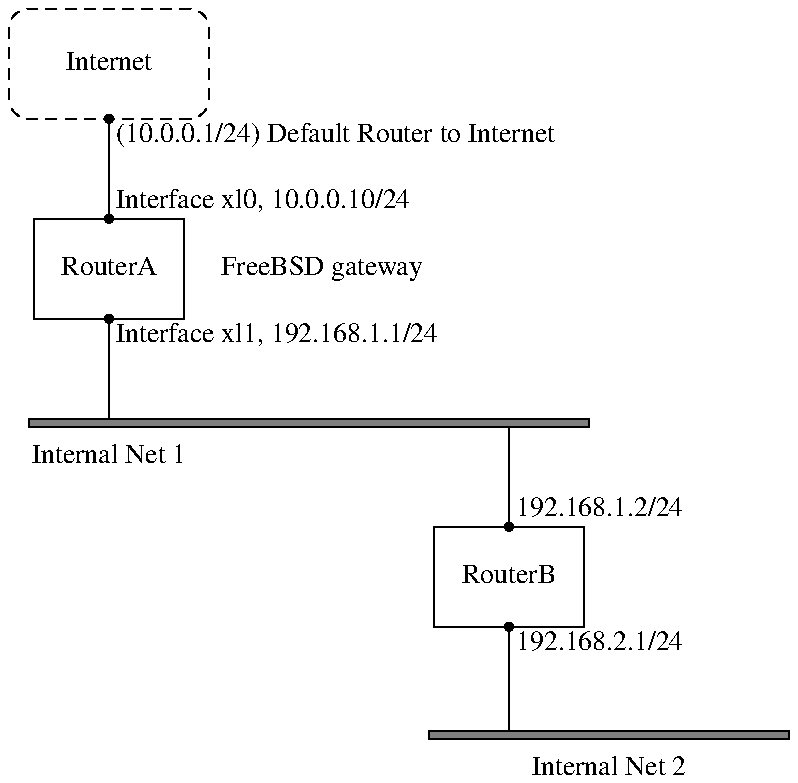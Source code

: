 .\" $FreeBSD: doc/share/images/books/handbook/advanced-networking/static-routes.pic,v 1.2 2007/05/19 20:23:57 therek Exp $
.PS

I:	box rad 0.10 wid 1 ht 0.55 "Internet" dashed;
	" (10.0.0.1/24) Default Router to Internet" at I.s below ljust;
	circle rad 0.02 fill 1 at I.s;
	line down at I.s;

A:	box "RouterA";
	" Interface xl0, 10.0.0.10/24" at A.n above ljust;
	" Interface xl1, 192.168.1.1/24" at A.s below ljust;
	" FreeBSD gateway" at A.e+(0.15,0) ljust;
	circle rad 0.02 fill 1 at A.n;
	circle rad 0.02 fill 1 at A.s;
	line down at A.s;
	
N1:	box ht .04 wid 2.8 fill with .nw at last line.end - (.4,0); 
	line at N1.se - (.4,0);


B:	box "RouterB";
	" 192.168.1.2/24" at B.n above ljust;
	" 192.168.2.1/24" at B.s below ljust;
	circle rad 0.02 fill 1 at B.n;
	circle rad 0.02 fill 1 at B.s;
	line;

N2:	box ht .04 wid 1.8 fill with .nw at last line.end - (.4,0);

N2a:	"Internal Net 2" at N2.s + (0,-.15);

N1a:	"Internal Net 1" at N1.sw + (.4,-.15);

.PE
